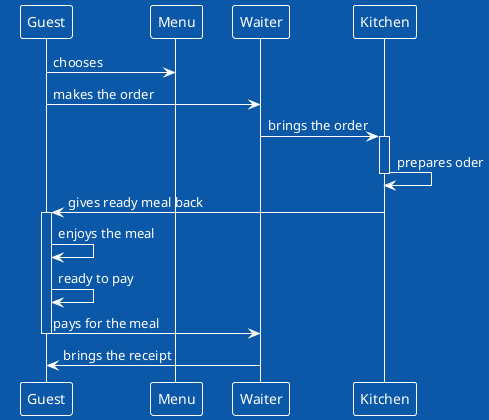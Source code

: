@startuml
!theme amiga
Guest -> Menu : chooses
Guest -> Waiter : makes the order
Waiter -> Kitchen : brings the order
activate Kitchen
Kitchen -> Kitchen : prepares oder
deactivate Kitchen
Kitchen -> Guest : gives ready meal back
activate Guest
Guest -> Guest : enjoys the meal
Guest -> Guest : ready to pay
Guest -> Waiter : pays for the meal
deactivate Guest
Waiter -> Guest : brings the receipt
@enduml






